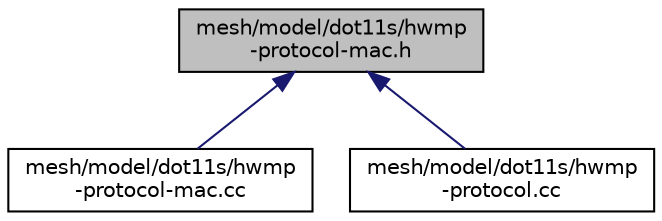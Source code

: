 digraph "mesh/model/dot11s/hwmp-protocol-mac.h"
{
  edge [fontname="Helvetica",fontsize="10",labelfontname="Helvetica",labelfontsize="10"];
  node [fontname="Helvetica",fontsize="10",shape=record];
  Node1 [label="mesh/model/dot11s/hwmp\l-protocol-mac.h",height=0.2,width=0.4,color="black", fillcolor="grey75", style="filled", fontcolor="black"];
  Node1 -> Node2 [dir="back",color="midnightblue",fontsize="10",style="solid"];
  Node2 [label="mesh/model/dot11s/hwmp\l-protocol-mac.cc",height=0.2,width=0.4,color="black", fillcolor="white", style="filled",URL="$d7/db3/hwmp-protocol-mac_8cc.html"];
  Node1 -> Node3 [dir="back",color="midnightblue",fontsize="10",style="solid"];
  Node3 [label="mesh/model/dot11s/hwmp\l-protocol.cc",height=0.2,width=0.4,color="black", fillcolor="white", style="filled",URL="$dc/da2/hwmp-protocol_8cc.html"];
}
